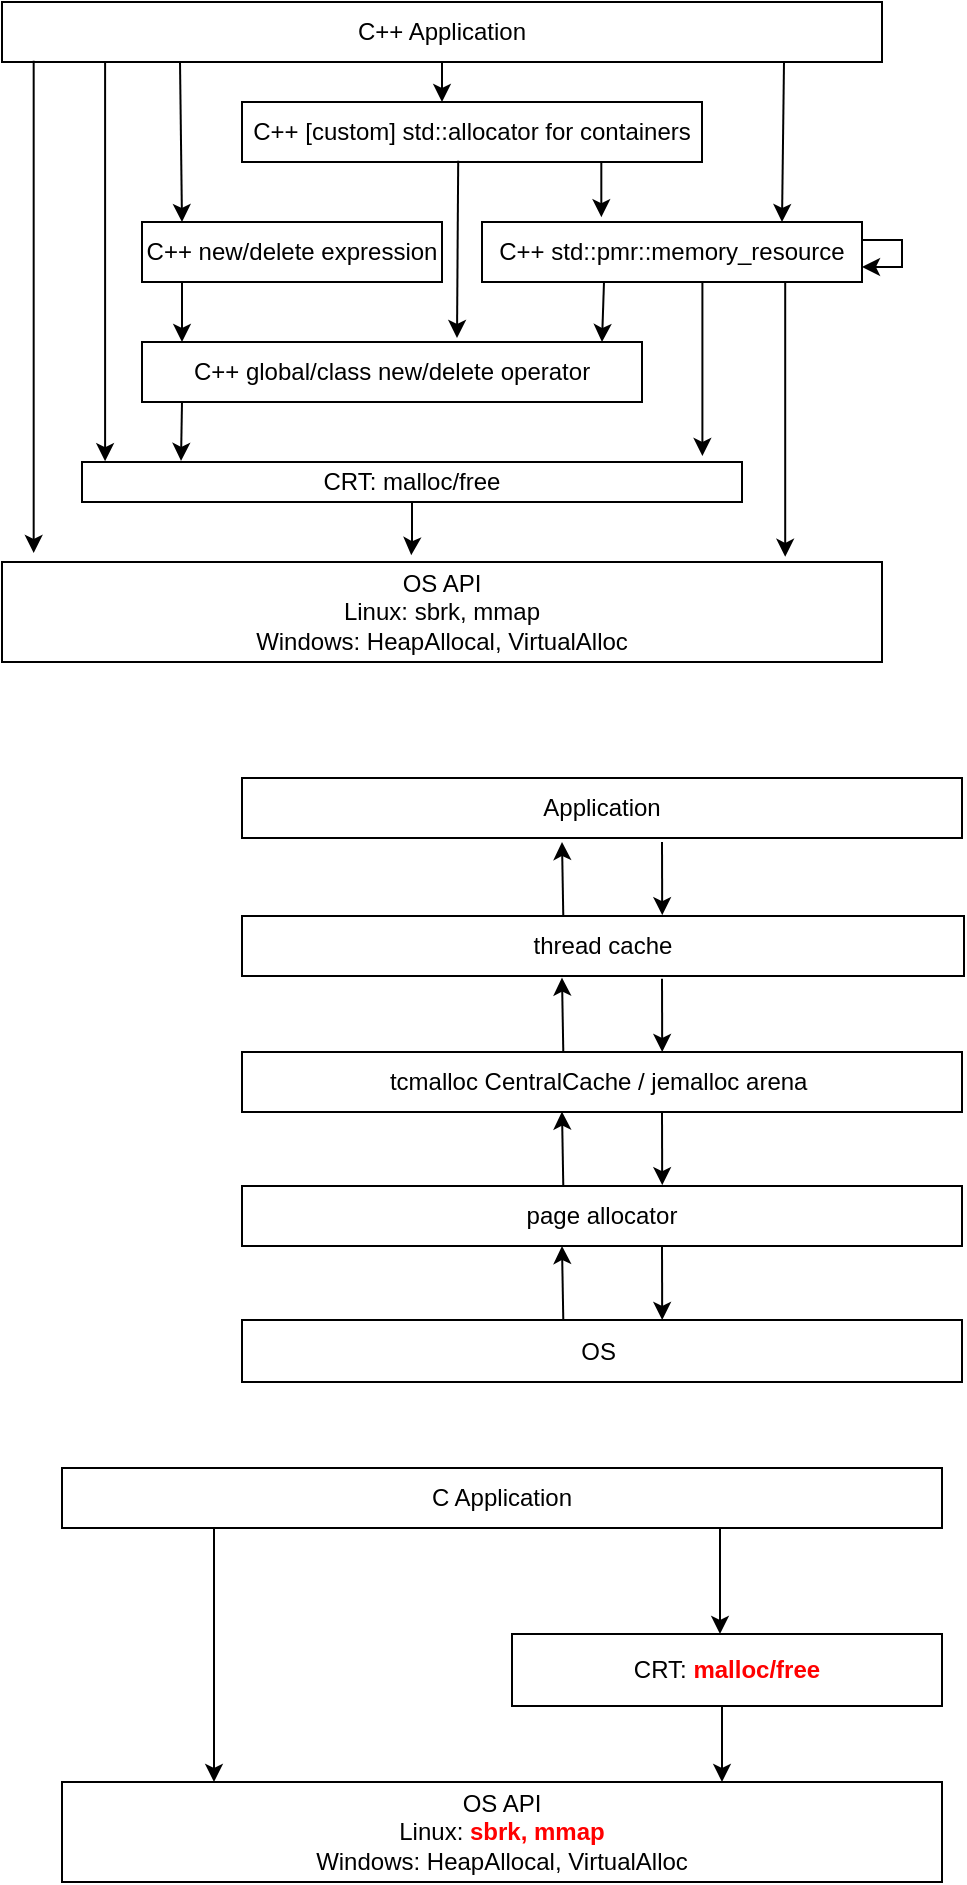 <mxfile version="21.3.7" type="github">
  <diagram name="第 1 页" id="5eLNra7Sz6NAYM1fffOi">
    <mxGraphModel dx="2074" dy="1134" grid="0" gridSize="10" guides="1" tooltips="1" connect="1" arrows="1" fold="1" page="0" pageScale="1" pageWidth="827" pageHeight="1169" math="0" shadow="0">
      <root>
        <mxCell id="0" />
        <mxCell id="1" parent="0" />
        <mxCell id="AkFXyGxMT2zVb7DkQITq-26" style="edgeStyle=orthogonalEdgeStyle;rounded=0;orthogonalLoop=1;jettySize=auto;html=1;entryX=0.035;entryY=-0.02;entryDx=0;entryDy=0;entryPerimeter=0;" parent="1" source="AkFXyGxMT2zVb7DkQITq-1" target="AkFXyGxMT2zVb7DkQITq-10" edge="1">
          <mxGeometry relative="1" as="geometry">
            <Array as="points">
              <mxPoint x="140" y="50" />
              <mxPoint x="140" y="50" />
            </Array>
          </mxGeometry>
        </mxCell>
        <mxCell id="AkFXyGxMT2zVb7DkQITq-30" style="edgeStyle=orthogonalEdgeStyle;rounded=0;orthogonalLoop=1;jettySize=auto;html=1;entryX=0.435;entryY=0;entryDx=0;entryDy=0;entryPerimeter=0;" parent="1" source="AkFXyGxMT2zVb7DkQITq-1" target="AkFXyGxMT2zVb7DkQITq-6" edge="1">
          <mxGeometry relative="1" as="geometry" />
        </mxCell>
        <mxCell id="AkFXyGxMT2zVb7DkQITq-1" value="C++ Application" style="rounded=0;whiteSpace=wrap;html=1;" parent="1" vertex="1">
          <mxGeometry x="80" y="20" width="440" height="30" as="geometry" />
        </mxCell>
        <mxCell id="AkFXyGxMT2zVb7DkQITq-2" value="tcmalloc CentralCache / jemalloc arena&amp;nbsp;" style="rounded=0;whiteSpace=wrap;html=1;" parent="1" vertex="1">
          <mxGeometry x="200" y="545" width="360" height="30" as="geometry" />
        </mxCell>
        <mxCell id="AkFXyGxMT2zVb7DkQITq-4" value="" style="endArrow=classic;html=1;rounded=0;entryX=0.036;entryY=-0.09;entryDx=0;entryDy=0;entryPerimeter=0;exitX=0.036;exitY=0.98;exitDx=0;exitDy=0;exitPerimeter=0;" parent="1" source="AkFXyGxMT2zVb7DkQITq-1" target="AkFXyGxMT2zVb7DkQITq-12" edge="1">
          <mxGeometry width="50" height="50" relative="1" as="geometry">
            <mxPoint x="127" y="52" as="sourcePoint" />
            <mxPoint x="277" y="360" as="targetPoint" />
          </mxGeometry>
        </mxCell>
        <mxCell id="AkFXyGxMT2zVb7DkQITq-31" style="edgeStyle=orthogonalEdgeStyle;rounded=0;orthogonalLoop=1;jettySize=auto;html=1;entryX=0.314;entryY=-0.081;entryDx=0;entryDy=0;entryPerimeter=0;" parent="1" source="AkFXyGxMT2zVb7DkQITq-6" target="AkFXyGxMT2zVb7DkQITq-8" edge="1">
          <mxGeometry relative="1" as="geometry">
            <Array as="points">
              <mxPoint x="380" y="100" />
              <mxPoint x="380" y="100" />
            </Array>
          </mxGeometry>
        </mxCell>
        <mxCell id="AkFXyGxMT2zVb7DkQITq-6" value="C++ [custom] std::allocator for containers" style="rounded=0;whiteSpace=wrap;html=1;" parent="1" vertex="1">
          <mxGeometry x="200" y="70" width="230" height="30" as="geometry" />
        </mxCell>
        <mxCell id="U2nM21W-mly9Kpd_xmQU-15" style="edgeStyle=orthogonalEdgeStyle;rounded=0;orthogonalLoop=1;jettySize=auto;html=1;exitX=0.445;exitY=0.005;exitDx=0;exitDy=0;exitPerimeter=0;" parent="1" source="AkFXyGxMT2zVb7DkQITq-7" edge="1">
          <mxGeometry relative="1" as="geometry">
            <mxPoint x="360" y="440" as="targetPoint" />
          </mxGeometry>
        </mxCell>
        <mxCell id="AkFXyGxMT2zVb7DkQITq-7" value="thread cache" style="rounded=0;whiteSpace=wrap;html=1;" parent="1" vertex="1">
          <mxGeometry x="200" y="477" width="361" height="30" as="geometry" />
        </mxCell>
        <mxCell id="AkFXyGxMT2zVb7DkQITq-29" style="edgeStyle=orthogonalEdgeStyle;rounded=0;orthogonalLoop=1;jettySize=auto;html=1;entryX=0.89;entryY=-0.052;entryDx=0;entryDy=0;entryPerimeter=0;" parent="1" source="AkFXyGxMT2zVb7DkQITq-8" target="AkFXyGxMT2zVb7DkQITq-12" edge="1">
          <mxGeometry relative="1" as="geometry">
            <Array as="points">
              <mxPoint x="472" y="160" />
              <mxPoint x="472" y="160" />
            </Array>
          </mxGeometry>
        </mxCell>
        <mxCell id="AkFXyGxMT2zVb7DkQITq-32" style="edgeStyle=orthogonalEdgeStyle;rounded=0;orthogonalLoop=1;jettySize=auto;html=1;entryX=0.94;entryY=-0.15;entryDx=0;entryDy=0;entryPerimeter=0;" parent="1" source="AkFXyGxMT2zVb7DkQITq-8" target="AkFXyGxMT2zVb7DkQITq-10" edge="1">
          <mxGeometry relative="1" as="geometry">
            <Array as="points">
              <mxPoint x="440" y="160" />
              <mxPoint x="440" y="160" />
            </Array>
          </mxGeometry>
        </mxCell>
        <mxCell id="AkFXyGxMT2zVb7DkQITq-8" value="C++ std::pmr::memory_resource" style="rounded=0;whiteSpace=wrap;html=1;" parent="1" vertex="1">
          <mxGeometry x="320" y="130" width="190" height="30" as="geometry" />
        </mxCell>
        <mxCell id="AkFXyGxMT2zVb7DkQITq-9" value="C++ new/delete expression" style="rounded=0;whiteSpace=wrap;html=1;" parent="1" vertex="1">
          <mxGeometry x="150" y="130" width="150" height="30" as="geometry" />
        </mxCell>
        <mxCell id="AkFXyGxMT2zVb7DkQITq-28" style="edgeStyle=orthogonalEdgeStyle;rounded=0;orthogonalLoop=1;jettySize=auto;html=1;entryX=0.465;entryY=-0.068;entryDx=0;entryDy=0;entryPerimeter=0;" parent="1" source="AkFXyGxMT2zVb7DkQITq-10" target="AkFXyGxMT2zVb7DkQITq-12" edge="1">
          <mxGeometry relative="1" as="geometry" />
        </mxCell>
        <mxCell id="AkFXyGxMT2zVb7DkQITq-10" value="CRT: malloc/free" style="rounded=0;whiteSpace=wrap;html=1;" parent="1" vertex="1">
          <mxGeometry x="120" y="250" width="330" height="20" as="geometry" />
        </mxCell>
        <mxCell id="AkFXyGxMT2zVb7DkQITq-11" value="C++ global/class new/delete operator" style="rounded=0;whiteSpace=wrap;html=1;" parent="1" vertex="1">
          <mxGeometry x="150" y="190" width="250" height="30" as="geometry" />
        </mxCell>
        <mxCell id="AkFXyGxMT2zVb7DkQITq-12" value="OS API&lt;br&gt;Linux: sbrk, mmap&lt;br&gt;Windows: HeapAllocal, VirtualAlloc" style="rounded=0;whiteSpace=wrap;html=1;" parent="1" vertex="1">
          <mxGeometry x="80" y="300" width="440" height="50" as="geometry" />
        </mxCell>
        <mxCell id="AkFXyGxMT2zVb7DkQITq-14" value="" style="endArrow=classic;html=1;rounded=0;exitX=0.033;exitY=1.1;exitDx=0;exitDy=0;exitPerimeter=0;" parent="1" edge="1">
          <mxGeometry width="50" height="50" relative="1" as="geometry">
            <mxPoint x="169" y="50" as="sourcePoint" />
            <mxPoint x="170" y="130" as="targetPoint" />
          </mxGeometry>
        </mxCell>
        <mxCell id="AkFXyGxMT2zVb7DkQITq-15" value="" style="endArrow=classic;html=1;rounded=0;exitX=0.033;exitY=1.1;exitDx=0;exitDy=0;exitPerimeter=0;" parent="1" edge="1">
          <mxGeometry width="50" height="50" relative="1" as="geometry">
            <mxPoint x="170" y="160" as="sourcePoint" />
            <mxPoint x="170" y="190" as="targetPoint" />
          </mxGeometry>
        </mxCell>
        <mxCell id="AkFXyGxMT2zVb7DkQITq-16" value="" style="endArrow=classic;html=1;rounded=0;entryX=0.15;entryY=-0.027;entryDx=0;entryDy=0;entryPerimeter=0;" parent="1" target="AkFXyGxMT2zVb7DkQITq-10" edge="1">
          <mxGeometry width="50" height="50" relative="1" as="geometry">
            <mxPoint x="170" y="220" as="sourcePoint" />
            <mxPoint x="126" y="346" as="targetPoint" />
          </mxGeometry>
        </mxCell>
        <mxCell id="AkFXyGxMT2zVb7DkQITq-18" value="" style="endArrow=classic;html=1;rounded=0;exitX=0.47;exitY=0.98;exitDx=0;exitDy=0;exitPerimeter=0;entryX=0.63;entryY=-0.067;entryDx=0;entryDy=0;entryPerimeter=0;" parent="1" source="AkFXyGxMT2zVb7DkQITq-6" target="AkFXyGxMT2zVb7DkQITq-11" edge="1">
          <mxGeometry width="50" height="50" relative="1" as="geometry">
            <mxPoint x="150" y="170" as="sourcePoint" />
            <mxPoint x="150" y="200" as="targetPoint" />
            <Array as="points" />
          </mxGeometry>
        </mxCell>
        <mxCell id="AkFXyGxMT2zVb7DkQITq-21" value="" style="endArrow=classic;html=1;rounded=0;exitX=0.433;exitY=1.117;exitDx=0;exitDy=0;exitPerimeter=0;" parent="1" edge="1">
          <mxGeometry width="50" height="50" relative="1" as="geometry">
            <mxPoint x="471" y="50" as="sourcePoint" />
            <mxPoint x="470" y="130" as="targetPoint" />
          </mxGeometry>
        </mxCell>
        <mxCell id="AkFXyGxMT2zVb7DkQITq-22" value="" style="endArrow=classic;html=1;rounded=0;exitX=0.433;exitY=1.117;exitDx=0;exitDy=0;exitPerimeter=0;" parent="1" edge="1">
          <mxGeometry width="50" height="50" relative="1" as="geometry">
            <mxPoint x="381" y="160" as="sourcePoint" />
            <mxPoint x="380" y="190" as="targetPoint" />
          </mxGeometry>
        </mxCell>
        <mxCell id="AkFXyGxMT2zVb7DkQITq-34" style="edgeStyle=orthogonalEdgeStyle;rounded=0;orthogonalLoop=1;jettySize=auto;html=1;entryX=1;entryY=0.75;entryDx=0;entryDy=0;" parent="1" source="AkFXyGxMT2zVb7DkQITq-8" target="AkFXyGxMT2zVb7DkQITq-8" edge="1">
          <mxGeometry relative="1" as="geometry">
            <Array as="points">
              <mxPoint x="530" y="139" />
              <mxPoint x="530" y="152" />
            </Array>
          </mxGeometry>
        </mxCell>
        <mxCell id="U2nM21W-mly9Kpd_xmQU-11" style="edgeStyle=orthogonalEdgeStyle;rounded=0;orthogonalLoop=1;jettySize=auto;html=1;entryX=0.582;entryY=-0.014;entryDx=0;entryDy=0;entryPerimeter=0;" parent="1" target="AkFXyGxMT2zVb7DkQITq-7" edge="1">
          <mxGeometry relative="1" as="geometry">
            <mxPoint x="410" y="440" as="sourcePoint" />
            <mxPoint x="410" y="470" as="targetPoint" />
          </mxGeometry>
        </mxCell>
        <mxCell id="U2nM21W-mly9Kpd_xmQU-1" value="Application" style="rounded=0;whiteSpace=wrap;html=1;" parent="1" vertex="1">
          <mxGeometry x="200" y="408" width="360" height="30" as="geometry" />
        </mxCell>
        <mxCell id="U2nM21W-mly9Kpd_xmQU-2" value="OS&amp;nbsp;" style="rounded=0;whiteSpace=wrap;html=1;" parent="1" vertex="1">
          <mxGeometry x="200" y="679" width="360" height="31" as="geometry" />
        </mxCell>
        <mxCell id="U2nM21W-mly9Kpd_xmQU-4" value="page allocator" style="rounded=0;whiteSpace=wrap;html=1;" parent="1" vertex="1">
          <mxGeometry x="200" y="612" width="360" height="30" as="geometry" />
        </mxCell>
        <mxCell id="U2nM21W-mly9Kpd_xmQU-12" style="edgeStyle=orthogonalEdgeStyle;rounded=0;orthogonalLoop=1;jettySize=auto;html=1;entryX=0.582;entryY=-0.014;entryDx=0;entryDy=0;entryPerimeter=0;" parent="1" edge="1">
          <mxGeometry relative="1" as="geometry">
            <mxPoint x="410" y="508.42" as="sourcePoint" />
            <mxPoint x="410.102" y="545" as="targetPoint" />
          </mxGeometry>
        </mxCell>
        <mxCell id="U2nM21W-mly9Kpd_xmQU-13" style="edgeStyle=orthogonalEdgeStyle;rounded=0;orthogonalLoop=1;jettySize=auto;html=1;entryX=0.582;entryY=-0.014;entryDx=0;entryDy=0;entryPerimeter=0;fontStyle=1" parent="1" edge="1">
          <mxGeometry relative="1" as="geometry">
            <mxPoint x="410" y="575.0" as="sourcePoint" />
            <mxPoint x="410.102" y="611.58" as="targetPoint" />
          </mxGeometry>
        </mxCell>
        <mxCell id="U2nM21W-mly9Kpd_xmQU-14" style="edgeStyle=orthogonalEdgeStyle;rounded=0;orthogonalLoop=1;jettySize=auto;html=1;entryX=0.582;entryY=-0.014;entryDx=0;entryDy=0;entryPerimeter=0;" parent="1" edge="1">
          <mxGeometry relative="1" as="geometry">
            <mxPoint x="410" y="642.42" as="sourcePoint" />
            <mxPoint x="410.102" y="679" as="targetPoint" />
          </mxGeometry>
        </mxCell>
        <mxCell id="U2nM21W-mly9Kpd_xmQU-16" style="edgeStyle=orthogonalEdgeStyle;rounded=0;orthogonalLoop=1;jettySize=auto;html=1;exitX=0.445;exitY=0.005;exitDx=0;exitDy=0;exitPerimeter=0;" parent="1" edge="1">
          <mxGeometry relative="1" as="geometry">
            <mxPoint x="360" y="507.8" as="targetPoint" />
            <mxPoint x="360.645" y="544.95" as="sourcePoint" />
          </mxGeometry>
        </mxCell>
        <mxCell id="U2nM21W-mly9Kpd_xmQU-17" style="edgeStyle=orthogonalEdgeStyle;rounded=0;orthogonalLoop=1;jettySize=auto;html=1;exitX=0.445;exitY=0.005;exitDx=0;exitDy=0;exitPerimeter=0;" parent="1" edge="1">
          <mxGeometry relative="1" as="geometry">
            <mxPoint x="360" y="574.8" as="targetPoint" />
            <mxPoint x="360.645" y="611.95" as="sourcePoint" />
          </mxGeometry>
        </mxCell>
        <mxCell id="U2nM21W-mly9Kpd_xmQU-21" style="edgeStyle=orthogonalEdgeStyle;rounded=0;orthogonalLoop=1;jettySize=auto;html=1;exitX=0.445;exitY=0.005;exitDx=0;exitDy=0;exitPerimeter=0;" parent="1" edge="1">
          <mxGeometry relative="1" as="geometry">
            <mxPoint x="360" y="642" as="targetPoint" />
            <mxPoint x="360.645" y="679.15" as="sourcePoint" />
          </mxGeometry>
        </mxCell>
        <mxCell id="TOkZMFtrL8VsHahPKznk-24" style="edgeStyle=orthogonalEdgeStyle;rounded=0;orthogonalLoop=1;jettySize=auto;html=1;" parent="1" source="TOkZMFtrL8VsHahPKznk-3" target="TOkZMFtrL8VsHahPKznk-14" edge="1">
          <mxGeometry relative="1" as="geometry">
            <Array as="points">
              <mxPoint x="186" y="801" />
              <mxPoint x="186" y="801" />
            </Array>
          </mxGeometry>
        </mxCell>
        <mxCell id="TOkZMFtrL8VsHahPKznk-25" style="edgeStyle=orthogonalEdgeStyle;rounded=0;orthogonalLoop=1;jettySize=auto;html=1;" parent="1" source="TOkZMFtrL8VsHahPKznk-3" target="TOkZMFtrL8VsHahPKznk-12" edge="1">
          <mxGeometry relative="1" as="geometry">
            <Array as="points">
              <mxPoint x="439" y="827" />
              <mxPoint x="439" y="827" />
            </Array>
          </mxGeometry>
        </mxCell>
        <mxCell id="TOkZMFtrL8VsHahPKznk-3" value="C Application" style="rounded=0;whiteSpace=wrap;html=1;" parent="1" vertex="1">
          <mxGeometry x="110" y="753" width="440" height="30" as="geometry" />
        </mxCell>
        <mxCell id="TOkZMFtrL8VsHahPKznk-5" style="edgeStyle=orthogonalEdgeStyle;rounded=0;orthogonalLoop=1;jettySize=auto;html=1;entryX=0.314;entryY=-0.081;entryDx=0;entryDy=0;entryPerimeter=0;" parent="1" edge="1">
          <mxGeometry relative="1" as="geometry">
            <Array as="points">
              <mxPoint x="410" y="833" />
              <mxPoint x="410" y="833" />
            </Array>
            <mxPoint x="409.66" y="833" as="sourcePoint" />
          </mxGeometry>
        </mxCell>
        <mxCell id="TOkZMFtrL8VsHahPKznk-26" style="edgeStyle=orthogonalEdgeStyle;rounded=0;orthogonalLoop=1;jettySize=auto;html=1;entryX=0.75;entryY=0;entryDx=0;entryDy=0;" parent="1" source="TOkZMFtrL8VsHahPKznk-12" target="TOkZMFtrL8VsHahPKznk-14" edge="1">
          <mxGeometry relative="1" as="geometry">
            <Array as="points">
              <mxPoint x="440" y="889" />
              <mxPoint x="440" y="889" />
            </Array>
          </mxGeometry>
        </mxCell>
        <mxCell id="TOkZMFtrL8VsHahPKznk-12" value="CRT: &lt;b&gt;&lt;font color=&quot;#ff0000&quot;&gt;malloc/free&lt;/font&gt;&lt;/b&gt;" style="rounded=0;whiteSpace=wrap;html=1;" parent="1" vertex="1">
          <mxGeometry x="335" y="836" width="215" height="36" as="geometry" />
        </mxCell>
        <mxCell id="TOkZMFtrL8VsHahPKznk-14" value="OS API&lt;br&gt;Linux: &lt;font color=&quot;#ff0000&quot;&gt;&lt;b&gt;sbrk, mmap&lt;/b&gt;&lt;/font&gt;&lt;br&gt;Windows: HeapAllocal, VirtualAlloc" style="rounded=0;whiteSpace=wrap;html=1;" parent="1" vertex="1">
          <mxGeometry x="110" y="910" width="440" height="50" as="geometry" />
        </mxCell>
      </root>
    </mxGraphModel>
  </diagram>
</mxfile>
